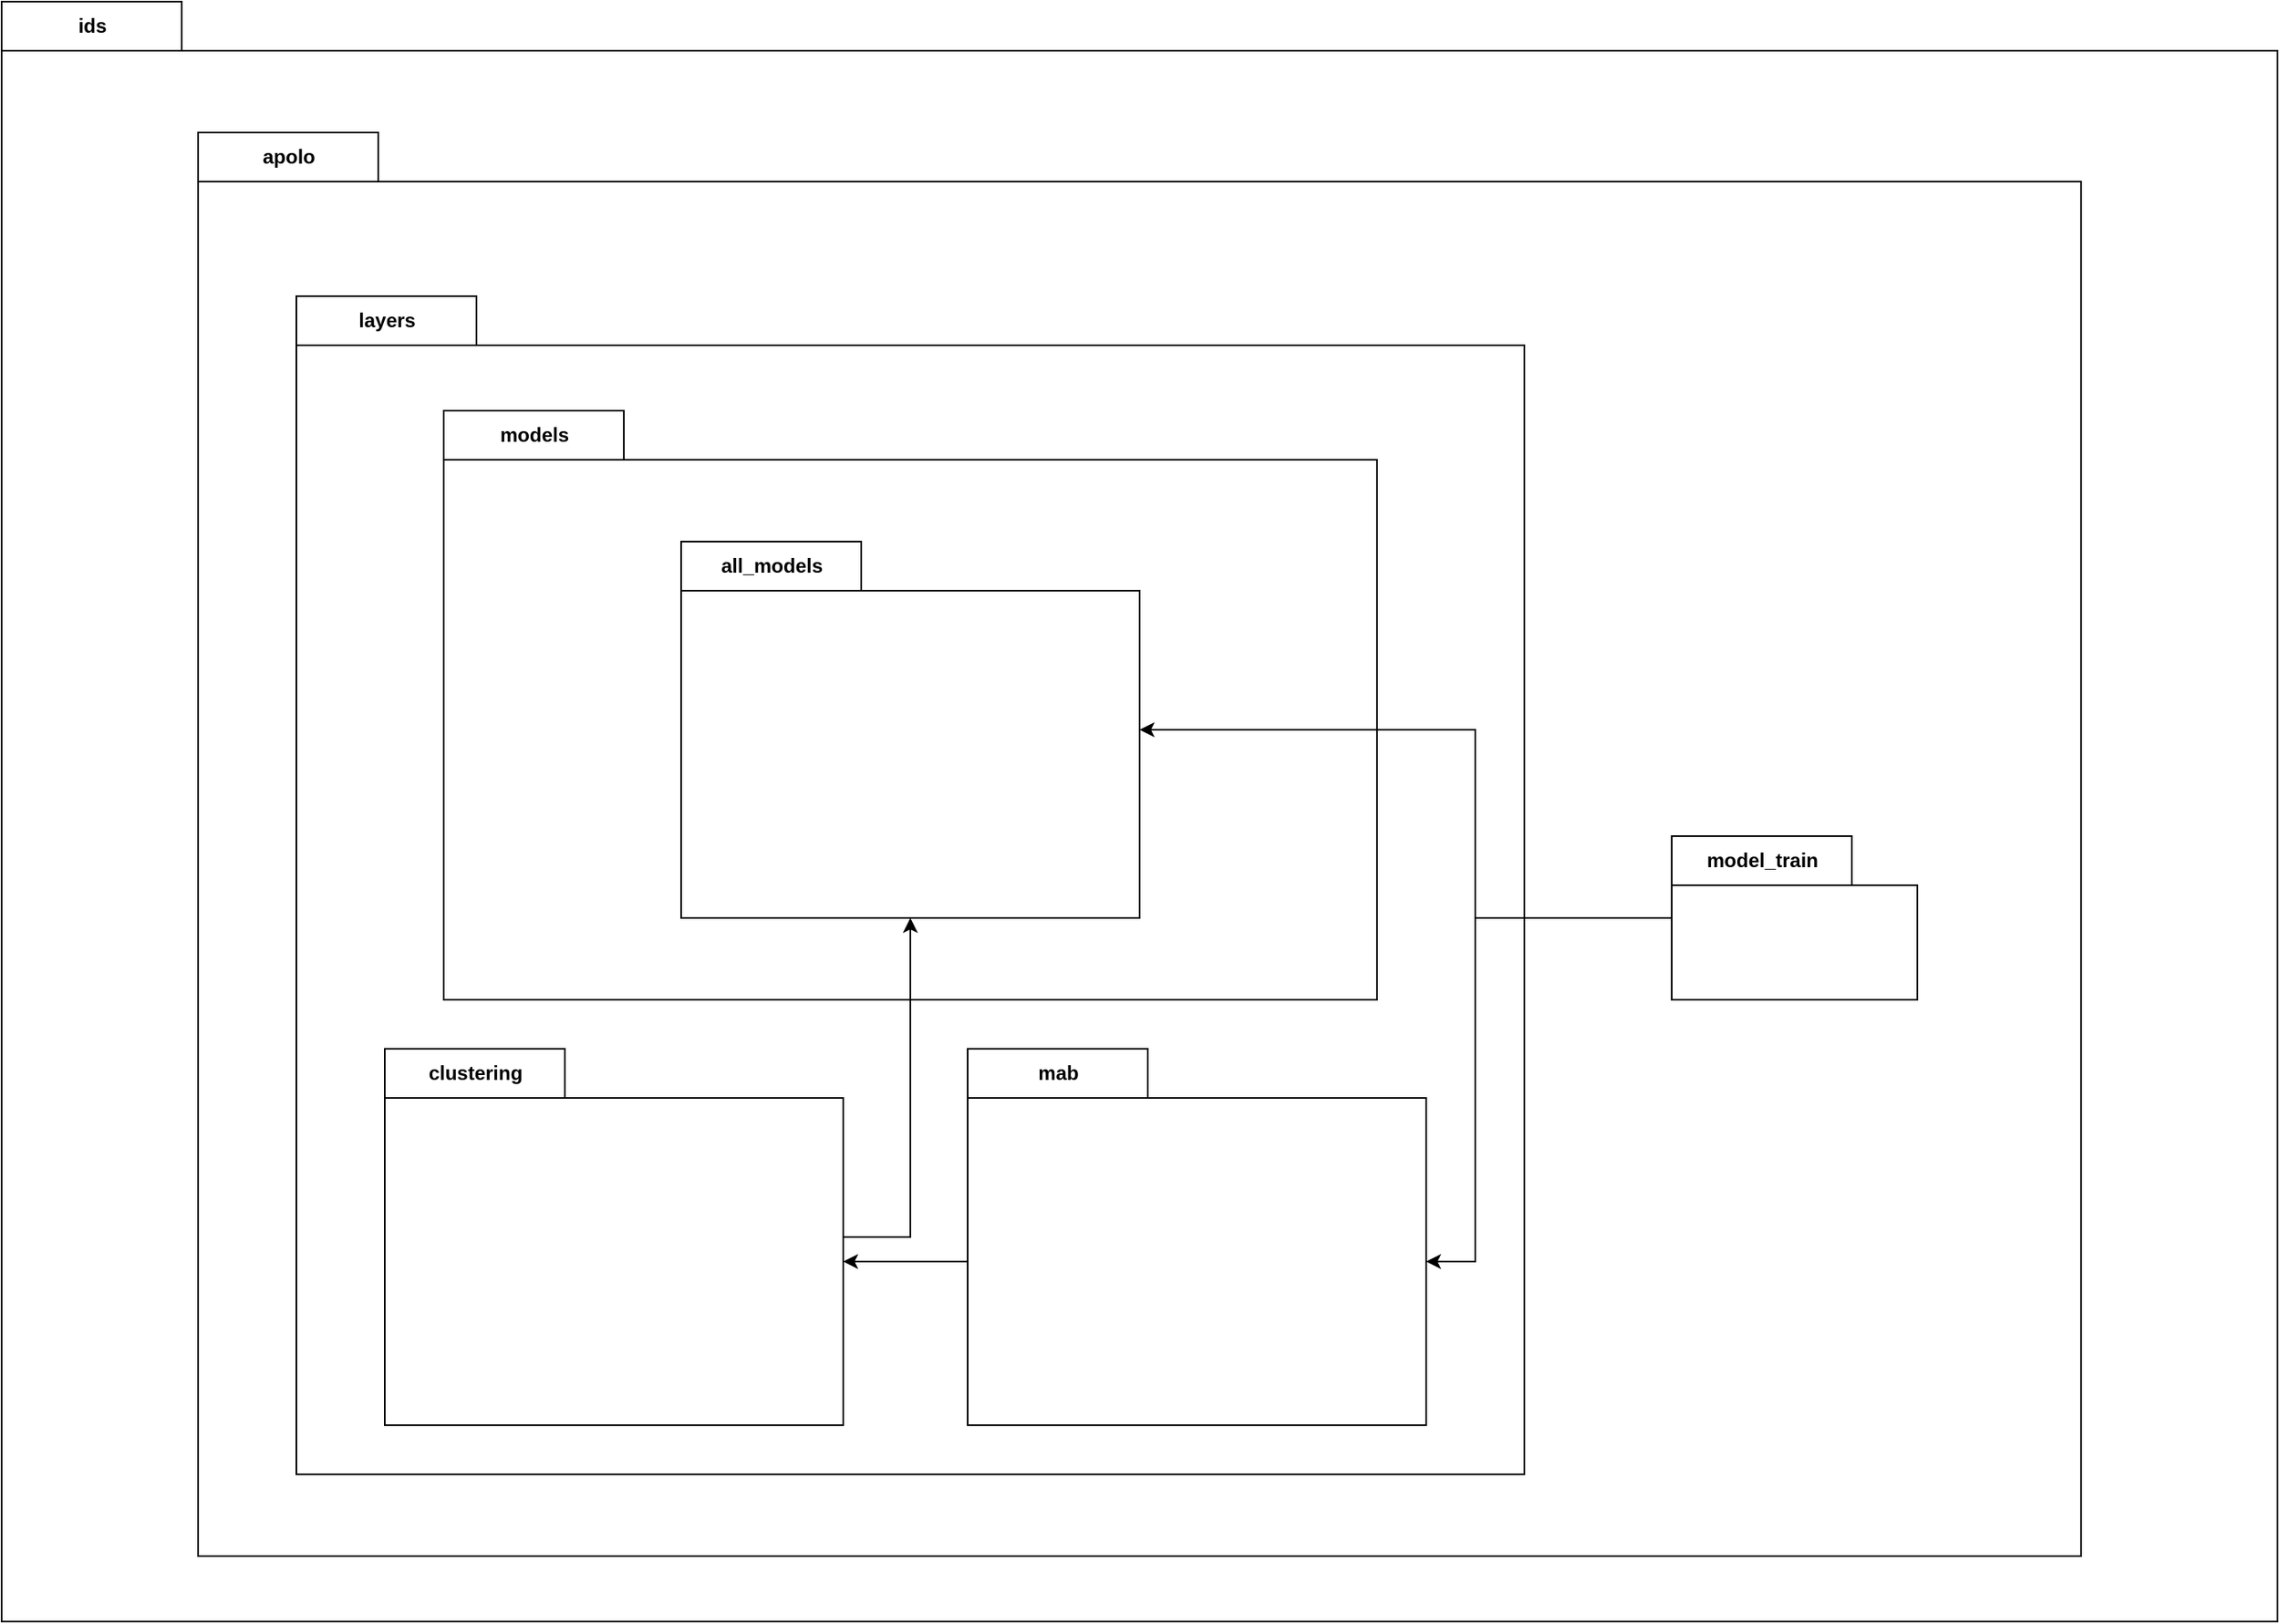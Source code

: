 <mxfile version="20.3.0" type="device"><diagram id="qFEFP6QXiGyRfd7v6pV9" name="Página-1"><mxGraphModel dx="1887" dy="1165" grid="1" gridSize="10" guides="1" tooltips="1" connect="1" arrows="1" fold="1" page="1" pageScale="1" pageWidth="827" pageHeight="1169" math="0" shadow="0"><root><mxCell id="0"/><mxCell id="1" parent="0"/><mxCell id="TUOYkb5Xt-5UJALdT6cw-1" value="ids" style="shape=folder;fontStyle=1;tabWidth=110;tabHeight=30;tabPosition=left;html=1;boundedLbl=1;labelInHeader=1;container=1;collapsible=0;" parent="1" vertex="1"><mxGeometry x="170" y="20" width="1390" height="990" as="geometry"/></mxCell><mxCell id="TUOYkb5Xt-5UJALdT6cw-2" value="" style="html=1;strokeColor=none;resizeWidth=1;resizeHeight=1;fillColor=none;part=1;connectable=0;allowArrows=0;deletable=0;" parent="TUOYkb5Xt-5UJALdT6cw-1" vertex="1"><mxGeometry width="1390.0" height="693.0" relative="1" as="geometry"><mxPoint y="30" as="offset"/></mxGeometry></mxCell><mxCell id="TUOYkb5Xt-5UJALdT6cw-3" value="apolo" style="shape=folder;fontStyle=1;tabWidth=110;tabHeight=30;tabPosition=left;html=1;boundedLbl=1;labelInHeader=1;container=1;collapsible=0;" parent="TUOYkb5Xt-5UJALdT6cw-1" vertex="1"><mxGeometry x="120" y="80" width="1150" height="870" as="geometry"/></mxCell><mxCell id="TUOYkb5Xt-5UJALdT6cw-4" value="" style="html=1;strokeColor=none;resizeWidth=1;resizeHeight=1;fillColor=none;part=1;connectable=0;allowArrows=0;deletable=0;" parent="TUOYkb5Xt-5UJALdT6cw-3" vertex="1"><mxGeometry width="1150" height="596.207" relative="1" as="geometry"><mxPoint y="30" as="offset"/></mxGeometry></mxCell><mxCell id="TUOYkb5Xt-5UJALdT6cw-17" value="layers" style="shape=folder;fontStyle=1;tabWidth=110;tabHeight=30;tabPosition=left;html=1;boundedLbl=1;labelInHeader=1;container=1;collapsible=0;" parent="TUOYkb5Xt-5UJALdT6cw-3" vertex="1"><mxGeometry x="60" y="100" width="750" height="720" as="geometry"/></mxCell><mxCell id="TUOYkb5Xt-5UJALdT6cw-18" value="" style="html=1;strokeColor=none;resizeWidth=1;resizeHeight=1;fillColor=none;part=1;connectable=0;allowArrows=0;deletable=0;" parent="TUOYkb5Xt-5UJALdT6cw-17" vertex="1"><mxGeometry width="750" height="493.714" relative="1" as="geometry"><mxPoint y="30" as="offset"/></mxGeometry></mxCell><mxCell id="TUOYkb5Xt-5UJALdT6cw-29" value="models" style="shape=folder;fontStyle=1;tabWidth=110;tabHeight=30;tabPosition=left;html=1;boundedLbl=1;labelInHeader=1;container=1;collapsible=0;" parent="TUOYkb5Xt-5UJALdT6cw-17" vertex="1"><mxGeometry x="90" y="70" width="570" height="360" as="geometry"/></mxCell><mxCell id="TUOYkb5Xt-5UJALdT6cw-30" value="" style="html=1;strokeColor=none;resizeWidth=1;resizeHeight=1;fillColor=none;part=1;connectable=0;allowArrows=0;deletable=0;" parent="TUOYkb5Xt-5UJALdT6cw-29" vertex="1"><mxGeometry width="570" height="252" relative="1" as="geometry"><mxPoint y="30" as="offset"/></mxGeometry></mxCell><mxCell id="TUOYkb5Xt-5UJALdT6cw-39" value="all_models" style="shape=folder;fontStyle=1;tabWidth=110;tabHeight=30;tabPosition=left;html=1;boundedLbl=1;labelInHeader=1;container=1;collapsible=0;" parent="TUOYkb5Xt-5UJALdT6cw-29" vertex="1"><mxGeometry x="145" y="80" width="280" height="230" as="geometry"/></mxCell><mxCell id="TUOYkb5Xt-5UJALdT6cw-40" value="" style="html=1;strokeColor=none;resizeWidth=1;resizeHeight=1;fillColor=none;part=1;connectable=0;allowArrows=0;deletable=0;" parent="TUOYkb5Xt-5UJALdT6cw-39" vertex="1"><mxGeometry width="280" height="161" relative="1" as="geometry"><mxPoint y="30" as="offset"/></mxGeometry></mxCell><mxCell id="TUOYkb5Xt-5UJALdT6cw-55" style="edgeStyle=orthogonalEdgeStyle;rounded=0;orthogonalLoop=1;jettySize=auto;html=1;" parent="TUOYkb5Xt-5UJALdT6cw-17" source="TUOYkb5Xt-5UJALdT6cw-37" target="TUOYkb5Xt-5UJALdT6cw-39" edge="1"><mxGeometry relative="1" as="geometry"><Array as="points"><mxPoint x="375" y="575"/></Array></mxGeometry></mxCell><mxCell id="TUOYkb5Xt-5UJALdT6cw-37" value="clustering" style="shape=folder;fontStyle=1;tabWidth=110;tabHeight=30;tabPosition=left;html=1;boundedLbl=1;labelInHeader=1;container=1;collapsible=0;" parent="TUOYkb5Xt-5UJALdT6cw-17" vertex="1"><mxGeometry x="54" y="460" width="280" height="230" as="geometry"/></mxCell><mxCell id="TUOYkb5Xt-5UJALdT6cw-38" value="" style="html=1;strokeColor=none;resizeWidth=1;resizeHeight=1;fillColor=none;part=1;connectable=0;allowArrows=0;deletable=0;" parent="TUOYkb5Xt-5UJALdT6cw-37" vertex="1"><mxGeometry width="280" height="161" relative="1" as="geometry"><mxPoint y="30" as="offset"/></mxGeometry></mxCell><mxCell id="TUOYkb5Xt-5UJALdT6cw-54" style="edgeStyle=orthogonalEdgeStyle;rounded=0;orthogonalLoop=1;jettySize=auto;html=1;entryX=0;entryY=0;entryDx=280;entryDy=130;entryPerimeter=0;" parent="TUOYkb5Xt-5UJALdT6cw-17" source="TUOYkb5Xt-5UJALdT6cw-35" target="TUOYkb5Xt-5UJALdT6cw-37" edge="1"><mxGeometry relative="1" as="geometry"><Array as="points"><mxPoint x="390" y="590"/><mxPoint x="390" y="590"/></Array></mxGeometry></mxCell><mxCell id="TUOYkb5Xt-5UJALdT6cw-35" value="mab" style="shape=folder;fontStyle=1;tabWidth=110;tabHeight=30;tabPosition=left;html=1;boundedLbl=1;labelInHeader=1;container=1;collapsible=0;" parent="TUOYkb5Xt-5UJALdT6cw-17" vertex="1"><mxGeometry x="410" y="460" width="280" height="230" as="geometry"/></mxCell><mxCell id="TUOYkb5Xt-5UJALdT6cw-36" value="" style="html=1;strokeColor=none;resizeWidth=1;resizeHeight=1;fillColor=none;part=1;connectable=0;allowArrows=0;deletable=0;" parent="TUOYkb5Xt-5UJALdT6cw-35" vertex="1"><mxGeometry width="280" height="161" relative="1" as="geometry"><mxPoint y="30" as="offset"/></mxGeometry></mxCell><mxCell id="M4qu0pwiH-xHQ-ZlGD5r-25" style="edgeStyle=orthogonalEdgeStyle;rounded=0;orthogonalLoop=1;jettySize=auto;html=1;" edge="1" parent="TUOYkb5Xt-5UJALdT6cw-3" source="TUOYkb5Xt-5UJALdT6cw-27" target="TUOYkb5Xt-5UJALdT6cw-39"><mxGeometry relative="1" as="geometry"><Array as="points"><mxPoint x="780" y="480"/><mxPoint x="780" y="365"/></Array></mxGeometry></mxCell><mxCell id="M4qu0pwiH-xHQ-ZlGD5r-26" style="edgeStyle=orthogonalEdgeStyle;rounded=0;orthogonalLoop=1;jettySize=auto;html=1;entryX=0;entryY=0;entryDx=280;entryDy=130;entryPerimeter=0;" edge="1" parent="TUOYkb5Xt-5UJALdT6cw-3" source="TUOYkb5Xt-5UJALdT6cw-27" target="TUOYkb5Xt-5UJALdT6cw-35"><mxGeometry relative="1" as="geometry"><Array as="points"><mxPoint x="780" y="480"/><mxPoint x="780" y="690"/></Array></mxGeometry></mxCell><mxCell id="TUOYkb5Xt-5UJALdT6cw-27" value="model_train" style="shape=folder;fontStyle=1;tabWidth=110;tabHeight=30;tabPosition=left;html=1;boundedLbl=1;labelInHeader=1;container=1;collapsible=0;" parent="TUOYkb5Xt-5UJALdT6cw-3" vertex="1"><mxGeometry x="900" y="430" width="150" height="100" as="geometry"/></mxCell><mxCell id="TUOYkb5Xt-5UJALdT6cw-28" value="" style="html=1;strokeColor=none;resizeWidth=1;resizeHeight=1;fillColor=none;part=1;connectable=0;allowArrows=0;deletable=0;" parent="TUOYkb5Xt-5UJALdT6cw-27" vertex="1"><mxGeometry width="150" height="70" relative="1" as="geometry"><mxPoint y="30" as="offset"/></mxGeometry></mxCell></root></mxGraphModel></diagram></mxfile>